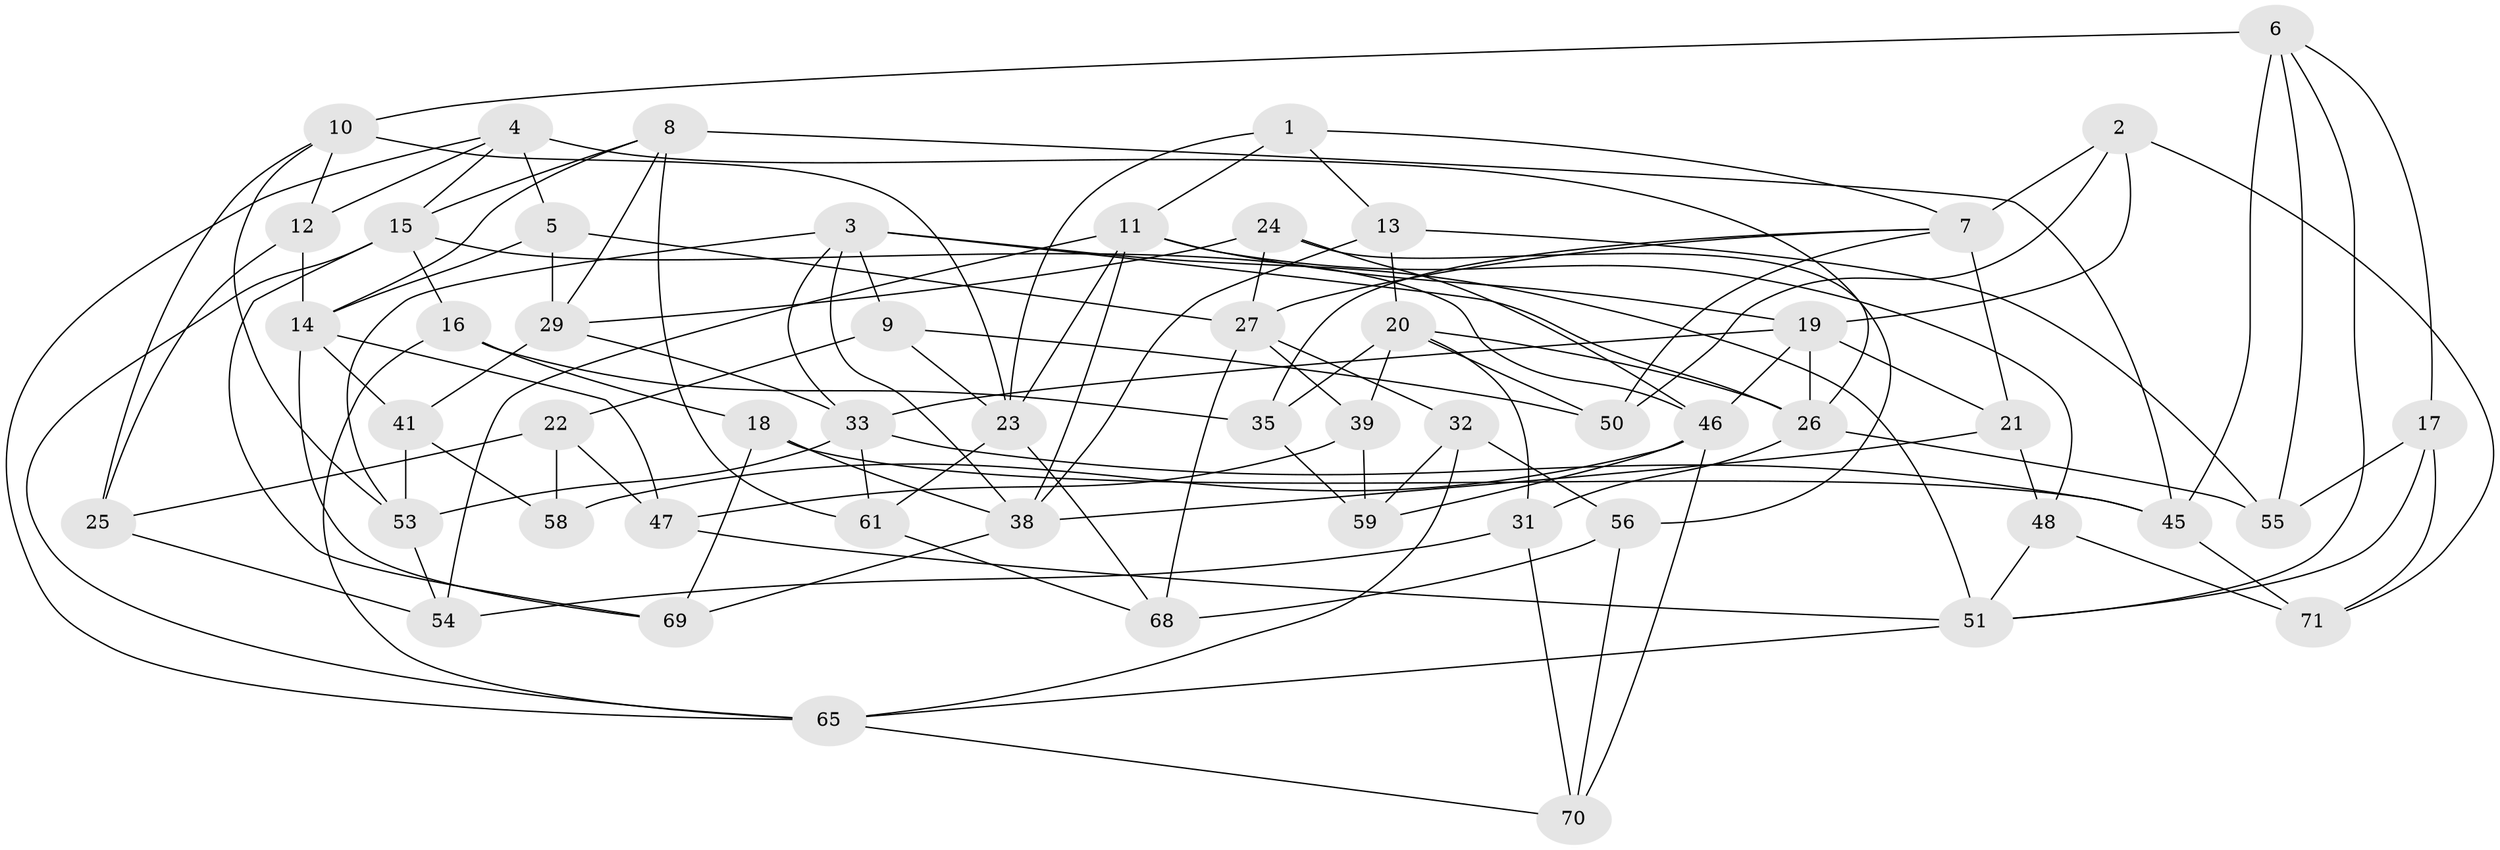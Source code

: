 // Generated by graph-tools (version 1.1) at 2025/24/03/03/25 07:24:26]
// undirected, 53 vertices, 124 edges
graph export_dot {
graph [start="1"]
  node [color=gray90,style=filled];
  1;
  2;
  3 [super="+72"];
  4 [super="+66"];
  5 [super="+57"];
  6 [super="+40"];
  7 [super="+34"];
  8 [super="+74"];
  9;
  10 [super="+43"];
  11 [super="+30"];
  12;
  13;
  14 [super="+52"];
  15 [super="+36"];
  16;
  17;
  18;
  19 [super="+73"];
  20 [super="+28"];
  21;
  22;
  23 [super="+67"];
  24;
  25;
  26 [super="+42"];
  27 [super="+37"];
  29 [super="+44"];
  31;
  32;
  33 [super="+62"];
  35;
  38 [super="+60"];
  39;
  41 [super="+77"];
  45 [super="+49"];
  46 [super="+63"];
  47;
  48;
  50;
  51 [super="+75"];
  53 [super="+64"];
  54;
  55;
  56;
  58;
  59;
  61;
  65 [super="+76"];
  68;
  69;
  70;
  71;
  1 -- 11;
  1 -- 13;
  1 -- 7;
  1 -- 23;
  2 -- 7;
  2 -- 50;
  2 -- 71;
  2 -- 19;
  3 -- 26;
  3 -- 9;
  3 -- 33;
  3 -- 51;
  3 -- 53;
  3 -- 38;
  4 -- 15;
  4 -- 5 [weight=2];
  4 -- 65;
  4 -- 12;
  4 -- 26;
  5 -- 14;
  5 -- 29 [weight=2];
  5 -- 27;
  6 -- 55;
  6 -- 17;
  6 -- 10 [weight=2];
  6 -- 45;
  6 -- 51;
  7 -- 21;
  7 -- 50;
  7 -- 27;
  7 -- 35;
  8 -- 29;
  8 -- 61;
  8 -- 45 [weight=2];
  8 -- 14;
  8 -- 15;
  9 -- 50;
  9 -- 22;
  9 -- 23;
  10 -- 25;
  10 -- 53;
  10 -- 12;
  10 -- 23;
  11 -- 48;
  11 -- 38;
  11 -- 19;
  11 -- 54;
  11 -- 23;
  12 -- 14;
  12 -- 25;
  13 -- 55;
  13 -- 38;
  13 -- 20;
  14 -- 47;
  14 -- 41;
  14 -- 69;
  15 -- 16;
  15 -- 65;
  15 -- 69;
  15 -- 46;
  16 -- 65;
  16 -- 18;
  16 -- 35;
  17 -- 55;
  17 -- 71;
  17 -- 51;
  18 -- 69;
  18 -- 45;
  18 -- 38;
  19 -- 33;
  19 -- 21;
  19 -- 46;
  19 -- 26;
  20 -- 39;
  20 -- 50;
  20 -- 35;
  20 -- 31;
  20 -- 26;
  21 -- 48;
  21 -- 38;
  22 -- 47;
  22 -- 58;
  22 -- 25;
  23 -- 61;
  23 -- 68;
  24 -- 56;
  24 -- 46;
  24 -- 27;
  24 -- 29;
  25 -- 54;
  26 -- 55;
  26 -- 31;
  27 -- 68;
  27 -- 32;
  27 -- 39;
  29 -- 41;
  29 -- 33;
  31 -- 54;
  31 -- 70;
  32 -- 59;
  32 -- 56;
  32 -- 65;
  33 -- 53;
  33 -- 61;
  33 -- 45;
  35 -- 59;
  38 -- 69;
  39 -- 59;
  39 -- 47;
  41 -- 58 [weight=2];
  41 -- 53 [weight=2];
  45 -- 71;
  46 -- 59;
  46 -- 70;
  46 -- 58;
  47 -- 51;
  48 -- 51;
  48 -- 71;
  51 -- 65;
  53 -- 54;
  56 -- 70;
  56 -- 68;
  61 -- 68;
  65 -- 70;
}
